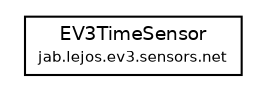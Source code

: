 #!/usr/local/bin/dot
#
# Class diagram 
# Generated by UMLGraph version R5_6 (http://www.umlgraph.org/)
#

digraph G {
	edge [fontname="Helvetica",fontsize=10,labelfontname="Helvetica",labelfontsize=10];
	node [fontname="Helvetica",fontsize=10,shape=plaintext];
	nodesep=0.25;
	ranksep=0.5;
	// jab.lejos.ev3.sensors.net.EV3TimeSensor
	c197 [label=<<table title="jab.lejos.ev3.sensors.net.EV3TimeSensor" border="0" cellborder="1" cellspacing="0" cellpadding="2" port="p" href="../../../jab/lejos/ev3/sensors/net/EV3TimeSensor.html">
		<tr><td><table border="0" cellspacing="0" cellpadding="1">
<tr><td align="center" balign="center"> EV3TimeSensor </td></tr>
<tr><td align="center" balign="center"><font point-size="7.0"> jab.lejos.ev3.sensors.net </font></td></tr>
		</table></td></tr>
		</table>>, URL="../../../jab/lejos/ev3/sensors/net/EV3TimeSensor.html", fontname="Helvetica", fontcolor="black", fontsize=9.0];
}

